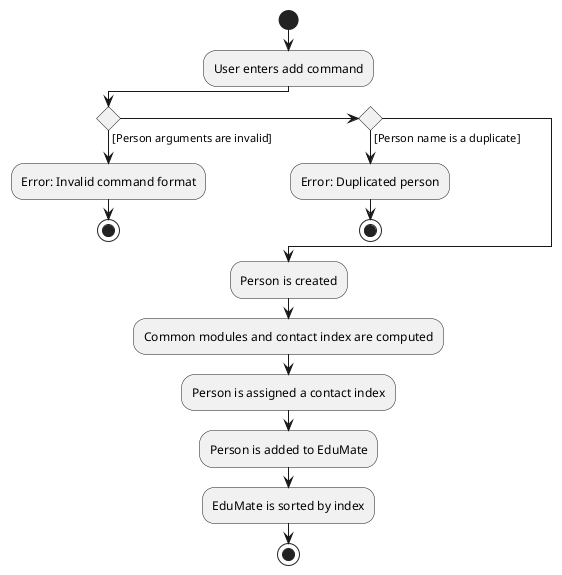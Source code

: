@startuml
start
:User enters add command;
if () then ([Person arguments are invalid])
  :Error: Invalid command format;
  stop
() elseif () then ([Person name is a duplicate])
  :Error: Duplicated person;
  stop
else ()
endif
  :Person is created;
  :Common modules and contact index are computed;
  :Person is assigned a contact index;
  :Person is added to EduMate;
  :EduMate is sorted by index;
stop

@enduml
